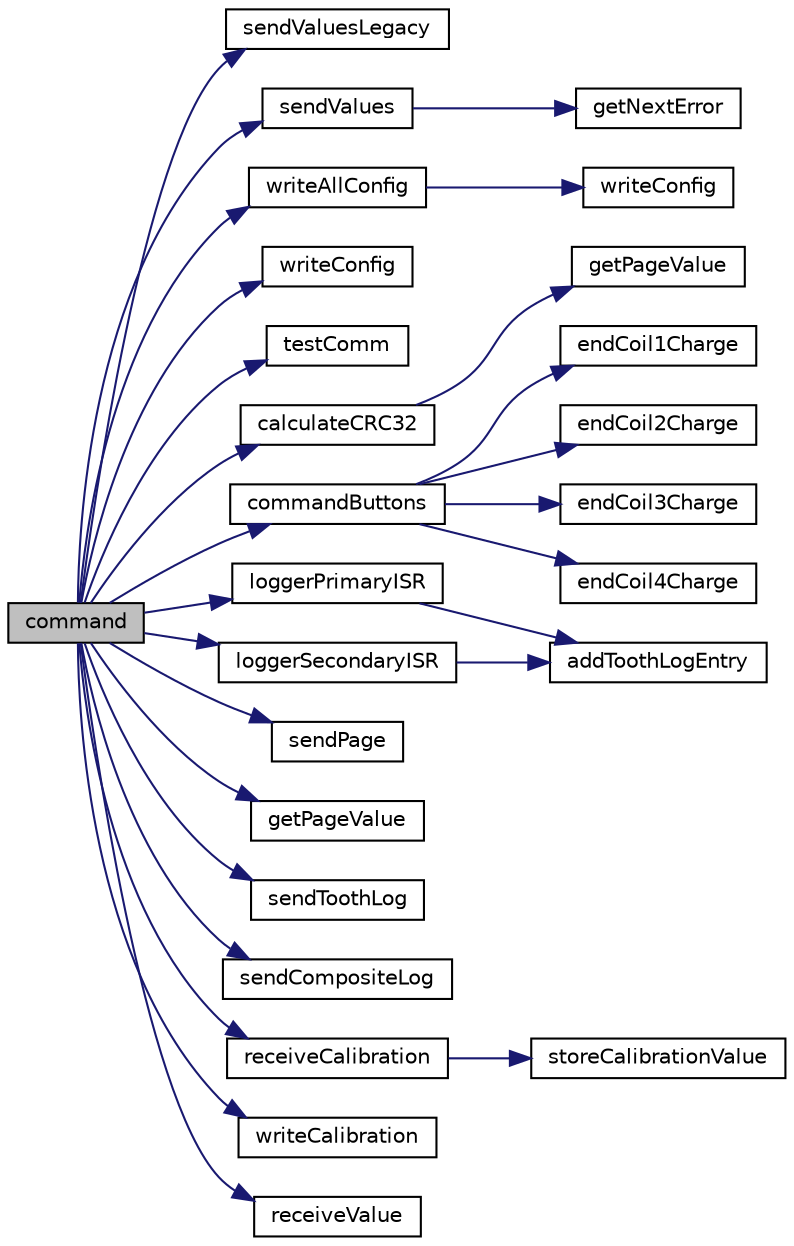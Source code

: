 digraph "command"
{
 // LATEX_PDF_SIZE
  edge [fontname="Helvetica",fontsize="10",labelfontname="Helvetica",labelfontsize="10"];
  node [fontname="Helvetica",fontsize="10",shape=record];
  rankdir="LR";
  Node0 [label="command",height=0.2,width=0.4,color="black", fillcolor="grey75", style="filled", fontcolor="black",tooltip=" "];
  Node0 -> Node1 [color="midnightblue",fontsize="10",style="solid",fontname="Helvetica"];
  Node1 [label="sendValuesLegacy",height=0.2,width=0.4,color="black", fillcolor="white", style="filled",URL="$comms_8ino.html#ab377618c27647931cad9f4d41e265686",tooltip=" "];
  Node0 -> Node2 [color="midnightblue",fontsize="10",style="solid",fontname="Helvetica"];
  Node2 [label="sendValues",height=0.2,width=0.4,color="black", fillcolor="white", style="filled",URL="$comms_8ino.html#a41e3c73d47beaa7a18cc978eb3e89e49",tooltip=" "];
  Node2 -> Node3 [color="midnightblue",fontsize="10",style="solid",fontname="Helvetica"];
  Node3 [label="getNextError",height=0.2,width=0.4,color="black", fillcolor="white", style="filled",URL="$errors_8h.html#abccf9c417b2edfa7f393aa16431aa9d2",tooltip=" "];
  Node0 -> Node4 [color="midnightblue",fontsize="10",style="solid",fontname="Helvetica"];
  Node4 [label="writeAllConfig",height=0.2,width=0.4,color="black", fillcolor="white", style="filled",URL="$storage_8h.html#ac98869315dfb66d34ce1b2015f8afc40",tooltip=" "];
  Node4 -> Node5 [color="midnightblue",fontsize="10",style="solid",fontname="Helvetica"];
  Node5 [label="writeConfig",height=0.2,width=0.4,color="black", fillcolor="white", style="filled",URL="$storage_8ino.html#a2dac7ee796d1f4a9438a1a0a3f0adc70",tooltip=" "];
  Node0 -> Node6 [color="midnightblue",fontsize="10",style="solid",fontname="Helvetica"];
  Node6 [label="writeConfig",height=0.2,width=0.4,color="black", fillcolor="white", style="filled",URL="$storage_8h.html#a2b3daa967fcf9b48410920143dcb5219",tooltip=" "];
  Node0 -> Node7 [color="midnightblue",fontsize="10",style="solid",fontname="Helvetica"];
  Node7 [label="testComm",height=0.2,width=0.4,color="black", fillcolor="white", style="filled",URL="$comms_8ino.html#a1f8112fe04261fb00a689fbd96afd606",tooltip=" "];
  Node0 -> Node8 [color="midnightblue",fontsize="10",style="solid",fontname="Helvetica"];
  Node8 [label="calculateCRC32",height=0.2,width=0.4,color="black", fillcolor="white", style="filled",URL="$utils_8h.html#a92e992d71202cc2ec9d25d7e5506fe4c",tooltip=" "];
  Node8 -> Node9 [color="midnightblue",fontsize="10",style="solid",fontname="Helvetica"];
  Node9 [label="getPageValue",height=0.2,width=0.4,color="black", fillcolor="white", style="filled",URL="$comms_8h.html#a6e4de3f94bb4f623d4c68cf0e2d8bf2d",tooltip=" "];
  Node0 -> Node10 [color="midnightblue",fontsize="10",style="solid",fontname="Helvetica"];
  Node10 [label="commandButtons",height=0.2,width=0.4,color="black", fillcolor="white", style="filled",URL="$comms_8ino.html#aa681e55a28edb40c30657ca3119d32b2",tooltip=" "];
  Node10 -> Node11 [color="midnightblue",fontsize="10",style="solid",fontname="Helvetica"];
  Node11 [label="endCoil1Charge",height=0.2,width=0.4,color="black", fillcolor="white", style="filled",URL="$scheduled_i_o_8h.html#ad7e35a10f2e2961c345180ad47d5e5de",tooltip=" "];
  Node10 -> Node12 [color="midnightblue",fontsize="10",style="solid",fontname="Helvetica"];
  Node12 [label="endCoil2Charge",height=0.2,width=0.4,color="black", fillcolor="white", style="filled",URL="$scheduled_i_o_8h.html#a6805d98db9948de052d0ae7a82ef1e96",tooltip=" "];
  Node10 -> Node13 [color="midnightblue",fontsize="10",style="solid",fontname="Helvetica"];
  Node13 [label="endCoil3Charge",height=0.2,width=0.4,color="black", fillcolor="white", style="filled",URL="$scheduled_i_o_8h.html#a6145292aa56773025108b2ecd22444c2",tooltip=" "];
  Node10 -> Node14 [color="midnightblue",fontsize="10",style="solid",fontname="Helvetica"];
  Node14 [label="endCoil4Charge",height=0.2,width=0.4,color="black", fillcolor="white", style="filled",URL="$scheduled_i_o_8h.html#afdfbcd505571589eca16cf40fdd71431",tooltip=" "];
  Node0 -> Node15 [color="midnightblue",fontsize="10",style="solid",fontname="Helvetica"];
  Node15 [label="loggerPrimaryISR",height=0.2,width=0.4,color="black", fillcolor="white", style="filled",URL="$decoders_8h.html#af8f31abd69f3747f44a6491a2a3b94dd",tooltip=" "];
  Node15 -> Node16 [color="midnightblue",fontsize="10",style="solid",fontname="Helvetica"];
  Node16 [label="addToothLogEntry",height=0.2,width=0.4,color="black", fillcolor="white", style="filled",URL="$decoders_8ino.html#aa9e6155c9870e39e1118af203a4cee9a",tooltip=" "];
  Node0 -> Node17 [color="midnightblue",fontsize="10",style="solid",fontname="Helvetica"];
  Node17 [label="loggerSecondaryISR",height=0.2,width=0.4,color="black", fillcolor="white", style="filled",URL="$decoders_8h.html#a24b99eef5e31c2d80415ea0dedb705e5",tooltip=" "];
  Node17 -> Node16 [color="midnightblue",fontsize="10",style="solid",fontname="Helvetica"];
  Node0 -> Node18 [color="midnightblue",fontsize="10",style="solid",fontname="Helvetica"];
  Node18 [label="sendPage",height=0.2,width=0.4,color="black", fillcolor="white", style="filled",URL="$comms_8ino.html#ad9e205052c562f10d8797191f21ff41e",tooltip=" "];
  Node0 -> Node19 [color="midnightblue",fontsize="10",style="solid",fontname="Helvetica"];
  Node19 [label="getPageValue",height=0.2,width=0.4,color="black", fillcolor="white", style="filled",URL="$comms_8ino.html#a125363d7447ad23d1678d1a9a6a9c0a2",tooltip=" "];
  Node0 -> Node20 [color="midnightblue",fontsize="10",style="solid",fontname="Helvetica"];
  Node20 [label="sendToothLog",height=0.2,width=0.4,color="black", fillcolor="white", style="filled",URL="$comms_8ino.html#a14d8d468253ff9ab12fe39c359f1094f",tooltip=" "];
  Node0 -> Node21 [color="midnightblue",fontsize="10",style="solid",fontname="Helvetica"];
  Node21 [label="sendCompositeLog",height=0.2,width=0.4,color="black", fillcolor="white", style="filled",URL="$comms_8ino.html#aef27fab15e75454b7849c08ae33a8706",tooltip=" "];
  Node0 -> Node22 [color="midnightblue",fontsize="10",style="solid",fontname="Helvetica"];
  Node22 [label="receiveCalibration",height=0.2,width=0.4,color="black", fillcolor="white", style="filled",URL="$comms_8ino.html#a9262c29790543b70f25aa2912caa45fc",tooltip=" "];
  Node22 -> Node23 [color="midnightblue",fontsize="10",style="solid",fontname="Helvetica"];
  Node23 [label="storeCalibrationValue",height=0.2,width=0.4,color="black", fillcolor="white", style="filled",URL="$storage_8h.html#a97fbbc7754a04f5f0c4ef85f13128c1c",tooltip=" "];
  Node0 -> Node24 [color="midnightblue",fontsize="10",style="solid",fontname="Helvetica"];
  Node24 [label="writeCalibration",height=0.2,width=0.4,color="black", fillcolor="white", style="filled",URL="$storage_8h.html#ac3efa003544375926eb7d8d88cf19523",tooltip=" "];
  Node0 -> Node25 [color="midnightblue",fontsize="10",style="solid",fontname="Helvetica"];
  Node25 [label="receiveValue",height=0.2,width=0.4,color="black", fillcolor="white", style="filled",URL="$comms_8ino.html#a4424361d51ae7116eecd6412cca0bd46",tooltip=" "];
}
